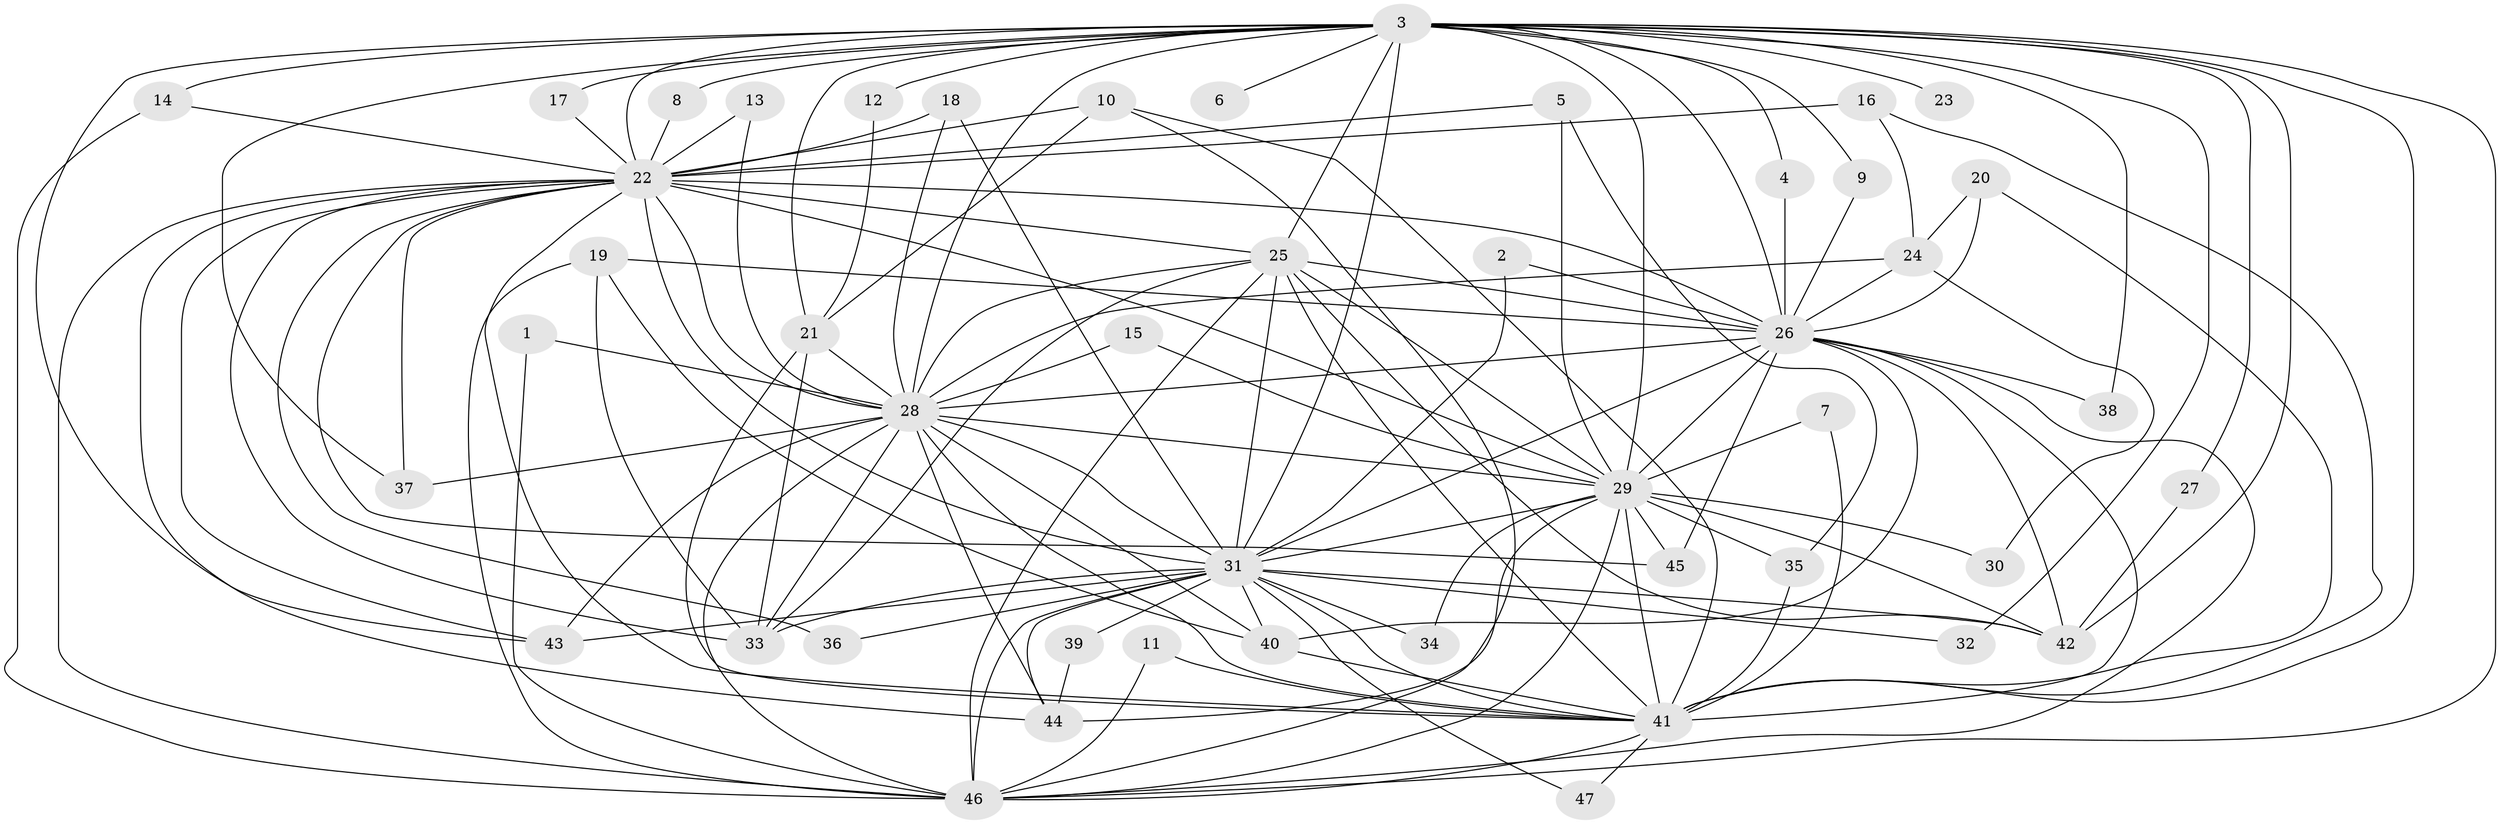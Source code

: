 // original degree distribution, {17: 0.010638297872340425, 23: 0.02127659574468085, 19: 0.010638297872340425, 22: 0.031914893617021274, 12: 0.010638297872340425, 21: 0.010638297872340425, 20: 0.010638297872340425, 2: 0.5106382978723404, 4: 0.07446808510638298, 3: 0.24468085106382978, 5: 0.05319148936170213, 7: 0.010638297872340425}
// Generated by graph-tools (version 1.1) at 2025/25/03/09/25 03:25:37]
// undirected, 47 vertices, 134 edges
graph export_dot {
graph [start="1"]
  node [color=gray90,style=filled];
  1;
  2;
  3;
  4;
  5;
  6;
  7;
  8;
  9;
  10;
  11;
  12;
  13;
  14;
  15;
  16;
  17;
  18;
  19;
  20;
  21;
  22;
  23;
  24;
  25;
  26;
  27;
  28;
  29;
  30;
  31;
  32;
  33;
  34;
  35;
  36;
  37;
  38;
  39;
  40;
  41;
  42;
  43;
  44;
  45;
  46;
  47;
  1 -- 28 [weight=1.0];
  1 -- 46 [weight=1.0];
  2 -- 26 [weight=1.0];
  2 -- 31 [weight=1.0];
  3 -- 4 [weight=1.0];
  3 -- 6 [weight=2.0];
  3 -- 8 [weight=1.0];
  3 -- 9 [weight=1.0];
  3 -- 12 [weight=1.0];
  3 -- 14 [weight=1.0];
  3 -- 17 [weight=1.0];
  3 -- 21 [weight=1.0];
  3 -- 22 [weight=2.0];
  3 -- 23 [weight=2.0];
  3 -- 25 [weight=3.0];
  3 -- 26 [weight=2.0];
  3 -- 27 [weight=1.0];
  3 -- 28 [weight=3.0];
  3 -- 29 [weight=4.0];
  3 -- 31 [weight=3.0];
  3 -- 32 [weight=1.0];
  3 -- 37 [weight=1.0];
  3 -- 38 [weight=1.0];
  3 -- 41 [weight=3.0];
  3 -- 42 [weight=1.0];
  3 -- 43 [weight=1.0];
  3 -- 46 [weight=2.0];
  4 -- 26 [weight=1.0];
  5 -- 22 [weight=1.0];
  5 -- 29 [weight=1.0];
  5 -- 35 [weight=1.0];
  7 -- 29 [weight=1.0];
  7 -- 41 [weight=1.0];
  8 -- 22 [weight=1.0];
  9 -- 26 [weight=1.0];
  10 -- 21 [weight=1.0];
  10 -- 22 [weight=1.0];
  10 -- 41 [weight=1.0];
  10 -- 46 [weight=1.0];
  11 -- 41 [weight=1.0];
  11 -- 46 [weight=1.0];
  12 -- 21 [weight=1.0];
  13 -- 22 [weight=1.0];
  13 -- 28 [weight=1.0];
  14 -- 22 [weight=1.0];
  14 -- 46 [weight=1.0];
  15 -- 28 [weight=1.0];
  15 -- 29 [weight=1.0];
  16 -- 22 [weight=1.0];
  16 -- 24 [weight=1.0];
  16 -- 41 [weight=1.0];
  17 -- 22 [weight=1.0];
  18 -- 22 [weight=1.0];
  18 -- 28 [weight=1.0];
  18 -- 31 [weight=1.0];
  19 -- 26 [weight=1.0];
  19 -- 33 [weight=1.0];
  19 -- 40 [weight=1.0];
  19 -- 46 [weight=1.0];
  20 -- 24 [weight=1.0];
  20 -- 26 [weight=1.0];
  20 -- 41 [weight=1.0];
  21 -- 28 [weight=1.0];
  21 -- 33 [weight=1.0];
  21 -- 41 [weight=1.0];
  22 -- 25 [weight=1.0];
  22 -- 26 [weight=2.0];
  22 -- 28 [weight=1.0];
  22 -- 29 [weight=2.0];
  22 -- 31 [weight=2.0];
  22 -- 33 [weight=1.0];
  22 -- 36 [weight=2.0];
  22 -- 37 [weight=1.0];
  22 -- 41 [weight=1.0];
  22 -- 43 [weight=1.0];
  22 -- 44 [weight=1.0];
  22 -- 45 [weight=1.0];
  22 -- 46 [weight=2.0];
  24 -- 26 [weight=2.0];
  24 -- 28 [weight=1.0];
  24 -- 30 [weight=1.0];
  25 -- 26 [weight=1.0];
  25 -- 28 [weight=1.0];
  25 -- 29 [weight=1.0];
  25 -- 31 [weight=2.0];
  25 -- 33 [weight=1.0];
  25 -- 41 [weight=1.0];
  25 -- 42 [weight=1.0];
  25 -- 46 [weight=1.0];
  26 -- 28 [weight=1.0];
  26 -- 29 [weight=1.0];
  26 -- 31 [weight=1.0];
  26 -- 38 [weight=1.0];
  26 -- 40 [weight=1.0];
  26 -- 41 [weight=1.0];
  26 -- 42 [weight=1.0];
  26 -- 45 [weight=1.0];
  26 -- 46 [weight=1.0];
  27 -- 42 [weight=1.0];
  28 -- 29 [weight=1.0];
  28 -- 31 [weight=1.0];
  28 -- 33 [weight=1.0];
  28 -- 37 [weight=1.0];
  28 -- 40 [weight=1.0];
  28 -- 41 [weight=1.0];
  28 -- 43 [weight=2.0];
  28 -- 44 [weight=1.0];
  28 -- 46 [weight=1.0];
  29 -- 30 [weight=1.0];
  29 -- 31 [weight=1.0];
  29 -- 34 [weight=1.0];
  29 -- 35 [weight=1.0];
  29 -- 41 [weight=2.0];
  29 -- 42 [weight=1.0];
  29 -- 44 [weight=2.0];
  29 -- 45 [weight=1.0];
  29 -- 46 [weight=1.0];
  31 -- 32 [weight=1.0];
  31 -- 33 [weight=1.0];
  31 -- 34 [weight=1.0];
  31 -- 36 [weight=1.0];
  31 -- 39 [weight=1.0];
  31 -- 40 [weight=1.0];
  31 -- 41 [weight=1.0];
  31 -- 42 [weight=1.0];
  31 -- 43 [weight=1.0];
  31 -- 44 [weight=1.0];
  31 -- 46 [weight=2.0];
  31 -- 47 [weight=1.0];
  35 -- 41 [weight=1.0];
  39 -- 44 [weight=1.0];
  40 -- 41 [weight=1.0];
  41 -- 46 [weight=2.0];
  41 -- 47 [weight=1.0];
}
